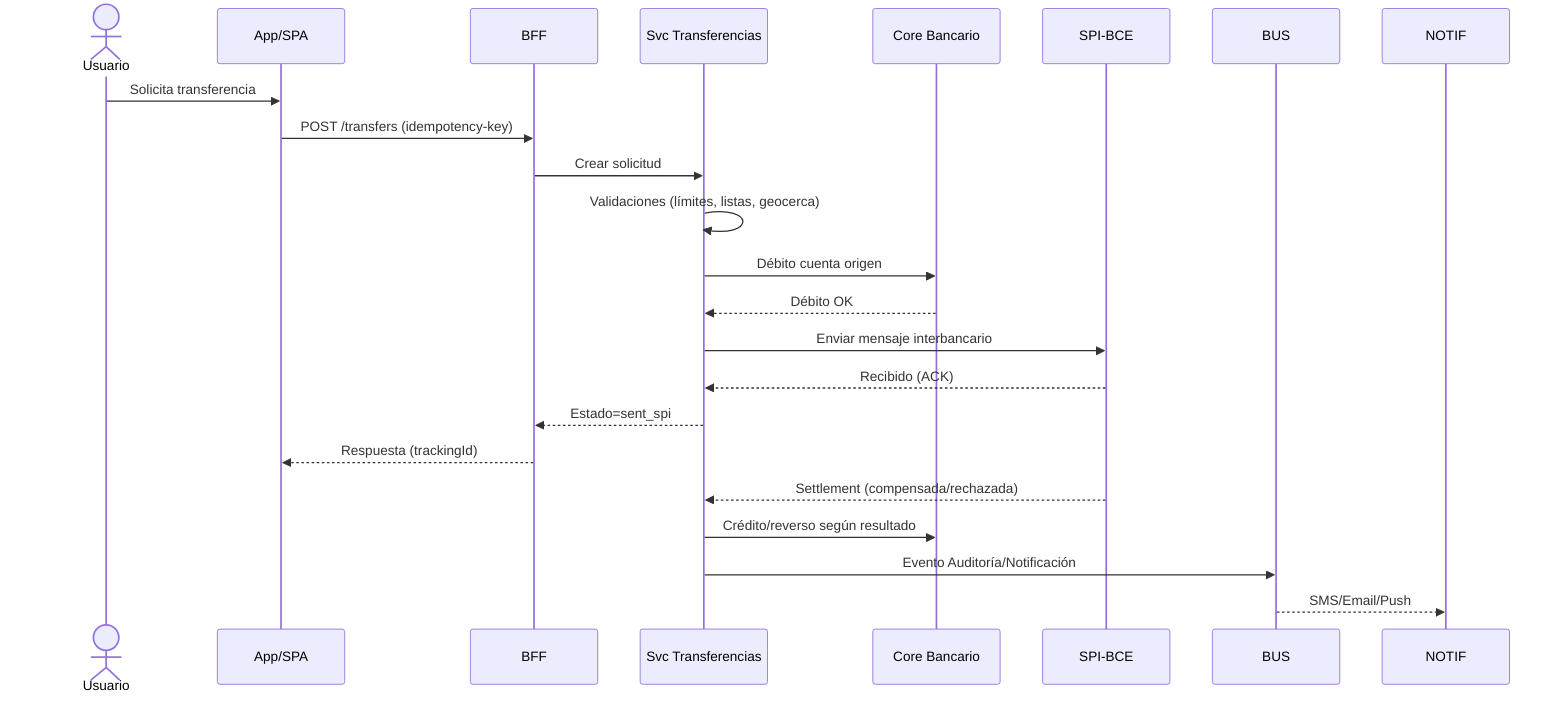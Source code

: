 sequenceDiagram
actor U as Usuario
participant APP as App/SPA
participant BFF as BFF
participant TRX as Svc Transferencias
participant CORE as Core Bancario
participant SPI as SPI-BCE
U->>APP: Solicita transferencia
APP->>BFF: POST /transfers (idempotency-key)
BFF->>TRX: Crear solicitud
TRX->>TRX: Validaciones (límites, listas, geocerca)
TRX->>CORE: Débito cuenta origen
CORE-->>TRX: Débito OK
TRX->>SPI: Enviar mensaje interbancario
SPI-->>TRX: Recibido (ACK)
TRX-->>BFF: Estado=sent_spi
BFF-->>APP: Respuesta (trackingId)
SPI-->>TRX: Settlement (compensada/rechazada)
TRX->>CORE: Crédito/reverso según resultado
TRX->>BUS: Evento Auditoría/Notificación
BUS-->>NOTIF: SMS/Email/Push